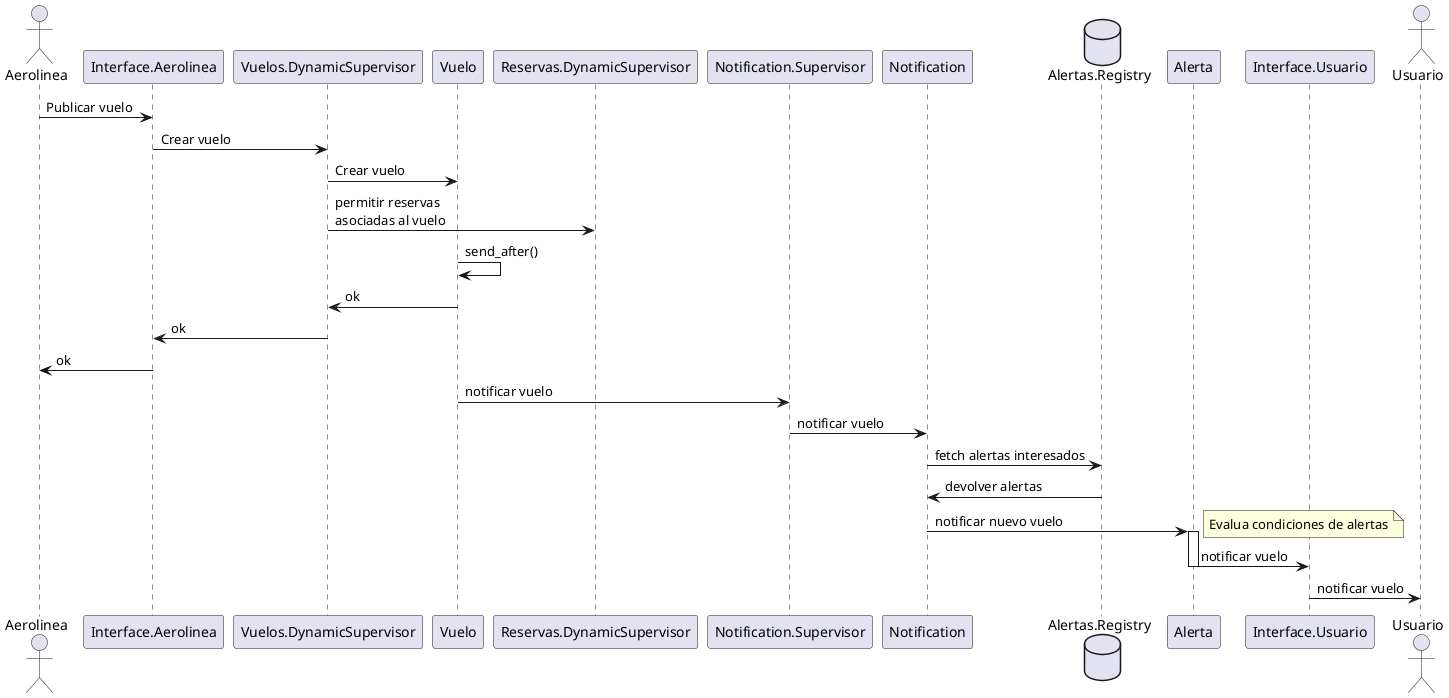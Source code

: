 @startuml Secuencia Publicar Vuelo 
actor Aerolinea
participant Interface.Aerolinea
participant Vuelos.DynamicSupervisor
participant Vuelo
participant Reservas.DynamicSupervisor
participant Notification.Supervisor
participant Notification
database Alertas.Registry
participant Alerta
participant Interface.Usuario
actor Usuario

Aerolinea -> "Interface.Aerolinea": Publicar vuelo
"Interface.Aerolinea" -> Vuelos.DynamicSupervisor: Crear vuelo
Vuelos.DynamicSupervisor -> Vuelo: Crear vuelo
Vuelos.DynamicSupervisor -> Reservas.DynamicSupervisor: permitir reservas\nasociadas al vuelo
Vuelo -> Vuelo: send_after()
Vuelo -> Vuelos.DynamicSupervisor: ok
Vuelos.DynamicSupervisor -> Interface.Aerolinea: ok
Interface.Aerolinea -> Aerolinea: ok
Vuelo -> Notification.Supervisor: notificar vuelo
Notification.Supervisor -> Notification: notificar vuelo
Notification -> Alertas.Registry: fetch alertas interesados
Alertas.Registry -> Notification: devolver alertas
Notification -> Alerta: notificar nuevo vuelo
activate Alerta
note right: Evalua condiciones de alertas
Alerta -> Interface.Usuario: notificar vuelo
deactivate Alerta
Interface.Usuario -> Usuario: notificar vuelo

@enduml

